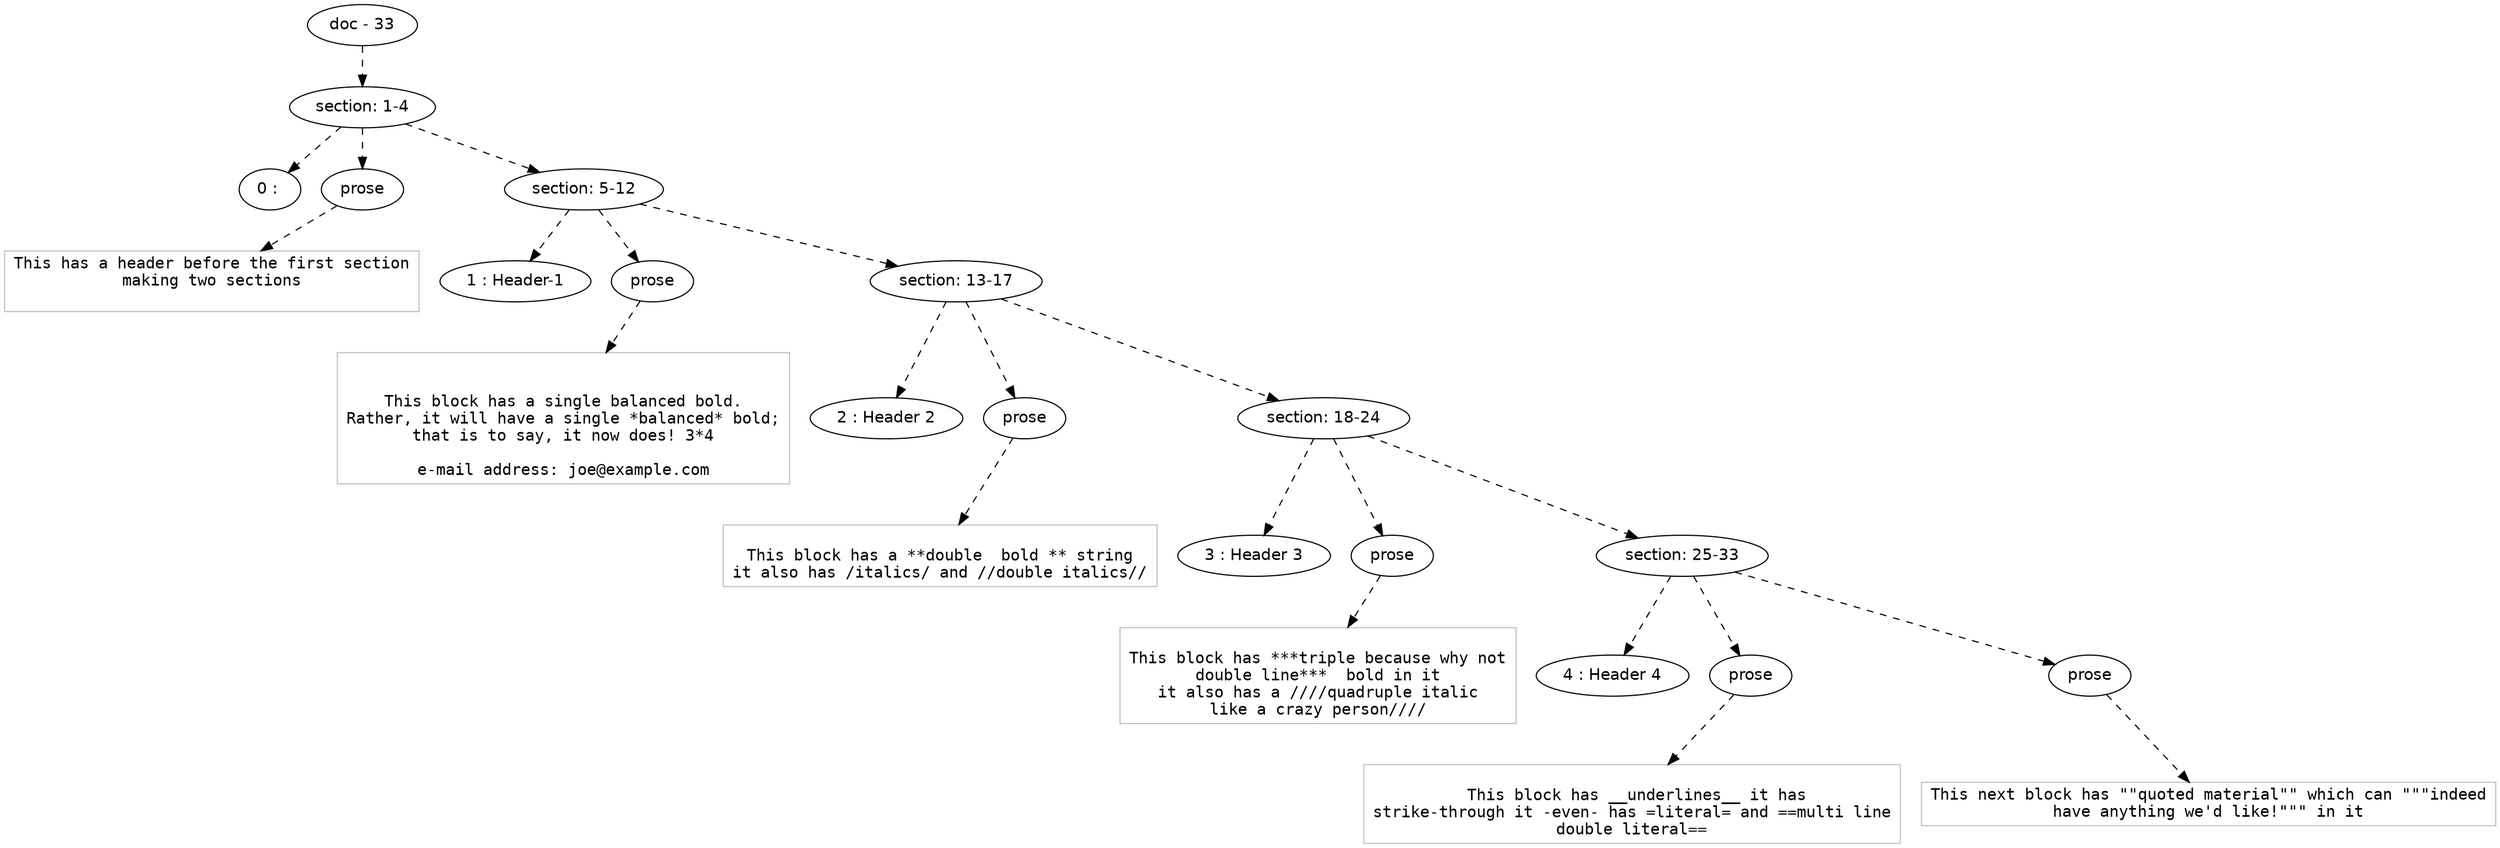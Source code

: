 digraph hierarchy {

node [fontname=Helvetica]
edge [style=dashed]

doc_0 [label="doc - 33"]


doc_0 -> { section_1}
{rank=same; section_1}

section_1 [label="section: 1-4"]


section_1 -> { header_2 prose_3 section_4}
{rank=same; header_2 prose_3 section_4}

header_2 [label="0 : "]

prose_3 [label="prose"]

section_4 [label="section: 5-12"]


prose_3 -> leaf_5
leaf_5  [color=Gray,shape=rectangle,fontname=Inconsolata,label="This has a header before the first section
making two sections
       
"]
section_4 -> { header_6 prose_7 section_8}
{rank=same; header_6 prose_7 section_8}

header_6 [label="1 : Header-1"]

prose_7 [label="prose"]

section_8 [label="section: 13-17"]


prose_7 -> leaf_9
leaf_9  [color=Gray,shape=rectangle,fontname=Inconsolata,label="

This block has a single balanced bold.
Rather, it will have a single *balanced* bold;
that is to say, it now does! 3*4
 
e-mail address: joe@example.com"]
section_8 -> { header_10 prose_11 section_12}
{rank=same; header_10 prose_11 section_12}

header_10 [label="2 : Header 2"]

prose_11 [label="prose"]

section_12 [label="section: 18-24"]


prose_11 -> leaf_13
leaf_13  [color=Gray,shape=rectangle,fontname=Inconsolata,label="
This block has a **double  bold ** string
it also has /italics/ and //double italics//
"]
section_12 -> { header_14 prose_15 section_16}
{rank=same; header_14 prose_15 section_16}

header_14 [label="3 : Header 3"]

prose_15 [label="prose"]

section_16 [label="section: 25-33"]


prose_15 -> leaf_17
leaf_17  [color=Gray,shape=rectangle,fontname=Inconsolata,label="
This block has ***triple because why not
double line***  bold in it
it also has a ////quadruple italic
like a crazy person////
"]
section_16 -> { header_18 prose_19 prose_20}
{rank=same; header_18 prose_19 prose_20}

header_18 [label="4 : Header 4"]

prose_19 [label="prose"]

prose_20 [label="prose"]


prose_19 -> leaf_21
leaf_21  [color=Gray,shape=rectangle,fontname=Inconsolata,label="
  This block has __underlines__ it has 
strike-through it -even- has =literal= and ==multi line
double literal==
"]
prose_20 -> leaf_22
leaf_22  [color=Gray,shape=rectangle,fontname=Inconsolata,label="This next block has \"\"quoted material\"\" which can \"\"\"indeed
have anything we'd like!\"\"\" in it
"]

}
